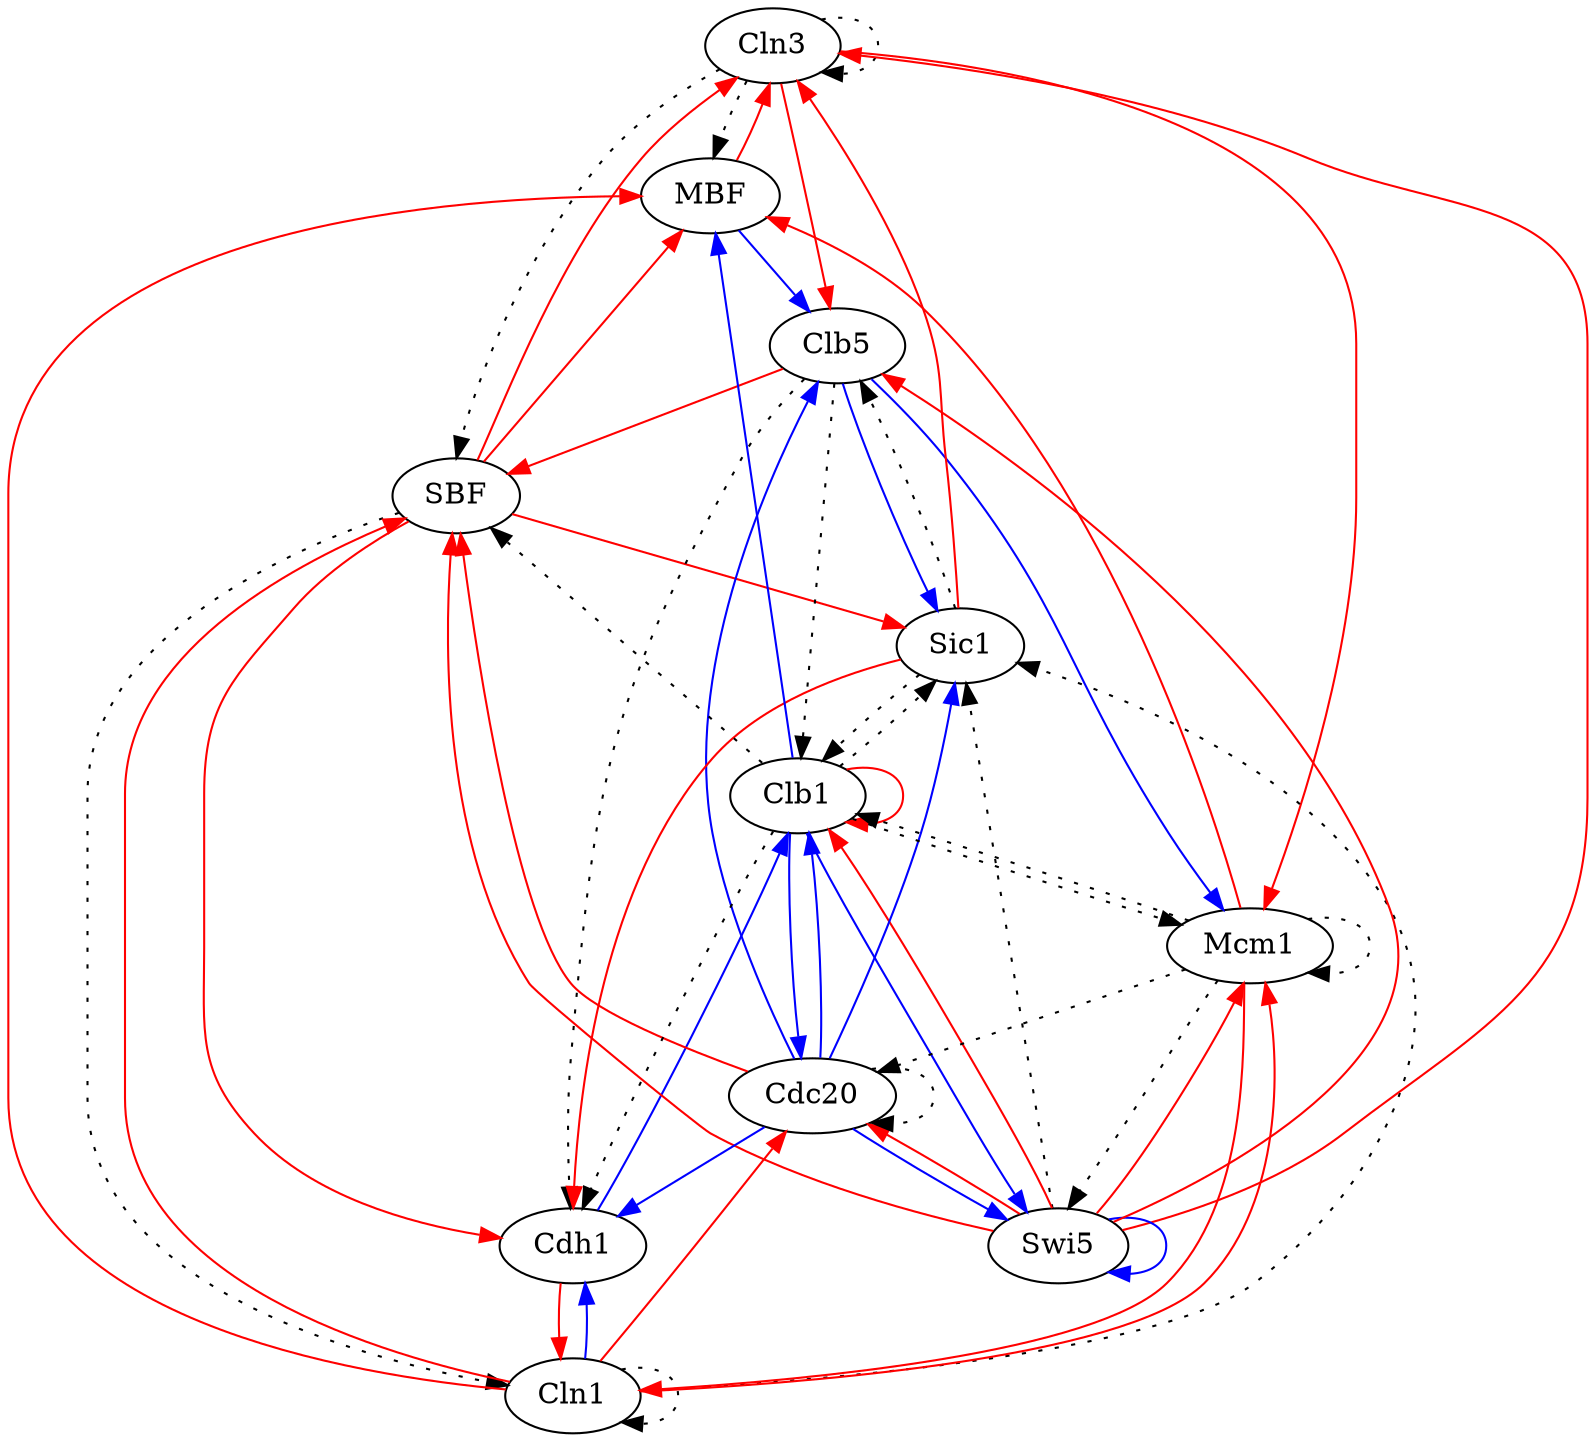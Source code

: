 // Grafos-Spellman11
digraph {
	YAL040C [label=Cln3]
	YDL056W [label=MBF]
	YER111C [label=SBF]
	YMR199W [label=Cln1]
	YGL003C [label=Cdh1]
	YDR146C [label=Swi5]
	YGL116W [label=Cdc20]
	YPR120C [label=Clb5]
	YLR079W [label=Sic1]
	YGR108W [label=Clb1]
	YMR043W [label=Mcm1]
	YAL040C -> YAL040C [style=dotted]
	YAL040C -> YDL056W [style=dotted]
	YAL040C -> YER111C [style=dotted]
	YAL040C -> YPR120C [color=red]
	YAL040C -> YMR043W [color=red]
	YDL056W -> YAL040C [color=red]
	YDL056W -> YPR120C [color=blue]
	YER111C -> YAL040C [color=red]
	YER111C -> YDL056W [color=red]
	YER111C -> YMR199W [style=dotted]
	YER111C -> YGL003C [color=red]
	YER111C -> YLR079W [color=red]
	YMR199W -> YDL056W [color=red]
	YMR199W -> YER111C [color=red]
	YMR199W -> YMR199W [style=dotted]
	YMR199W -> YGL003C [color=blue]
	YMR199W -> YGL116W [color=red]
	YMR199W -> YLR079W [style=dotted]
	YMR199W -> YMR043W [color=red]
	YGL003C -> YMR199W [color=red]
	YGL003C -> YGR108W [color=blue]
	YDR146C -> YAL040C [color=red]
	YDR146C -> YER111C [color=red]
	YDR146C -> YDR146C [color=blue]
	YDR146C -> YGL116W [color=red]
	YDR146C -> YPR120C [color=red]
	YDR146C -> YLR079W [style=dotted]
	YDR146C -> YGR108W [color=red]
	YDR146C -> YMR043W [color=red]
	YGL116W -> YER111C [color=red]
	YGL116W -> YGL003C [color=blue]
	YGL116W -> YDR146C [color=blue]
	YGL116W -> YGL116W [style=dotted]
	YGL116W -> YPR120C [color=blue]
	YGL116W -> YLR079W [color=blue]
	YGL116W -> YGR108W [color=blue]
	YPR120C -> YER111C [color=red]
	YPR120C -> YGL003C [style=dotted]
	YPR120C -> YLR079W [color=blue]
	YPR120C -> YGR108W [style=dotted]
	YPR120C -> YMR043W [color=blue]
	YLR079W -> YAL040C [color=red]
	YLR079W -> YGL003C [color=red]
	YLR079W -> YPR120C [style=dotted]
	YLR079W -> YGR108W [style=dotted]
	YGR108W -> YDL056W [color=blue]
	YGR108W -> YER111C [style=dotted]
	YGR108W -> YGL003C [style=dotted]
	YGR108W -> YDR146C [color=blue]
	YGR108W -> YGL116W [color=blue]
	YGR108W -> YLR079W [style=dotted]
	YGR108W -> YGR108W [color=red]
	YGR108W -> YMR043W [style=dotted]
	YMR043W -> YDL056W [color=red]
	YMR043W -> YMR199W [color=red]
	YMR043W -> YDR146C [style=dotted]
	YMR043W -> YGL116W [style=dotted]
	YMR043W -> YGR108W [style=dotted]
	YMR043W -> YMR043W [style=dotted]
}
